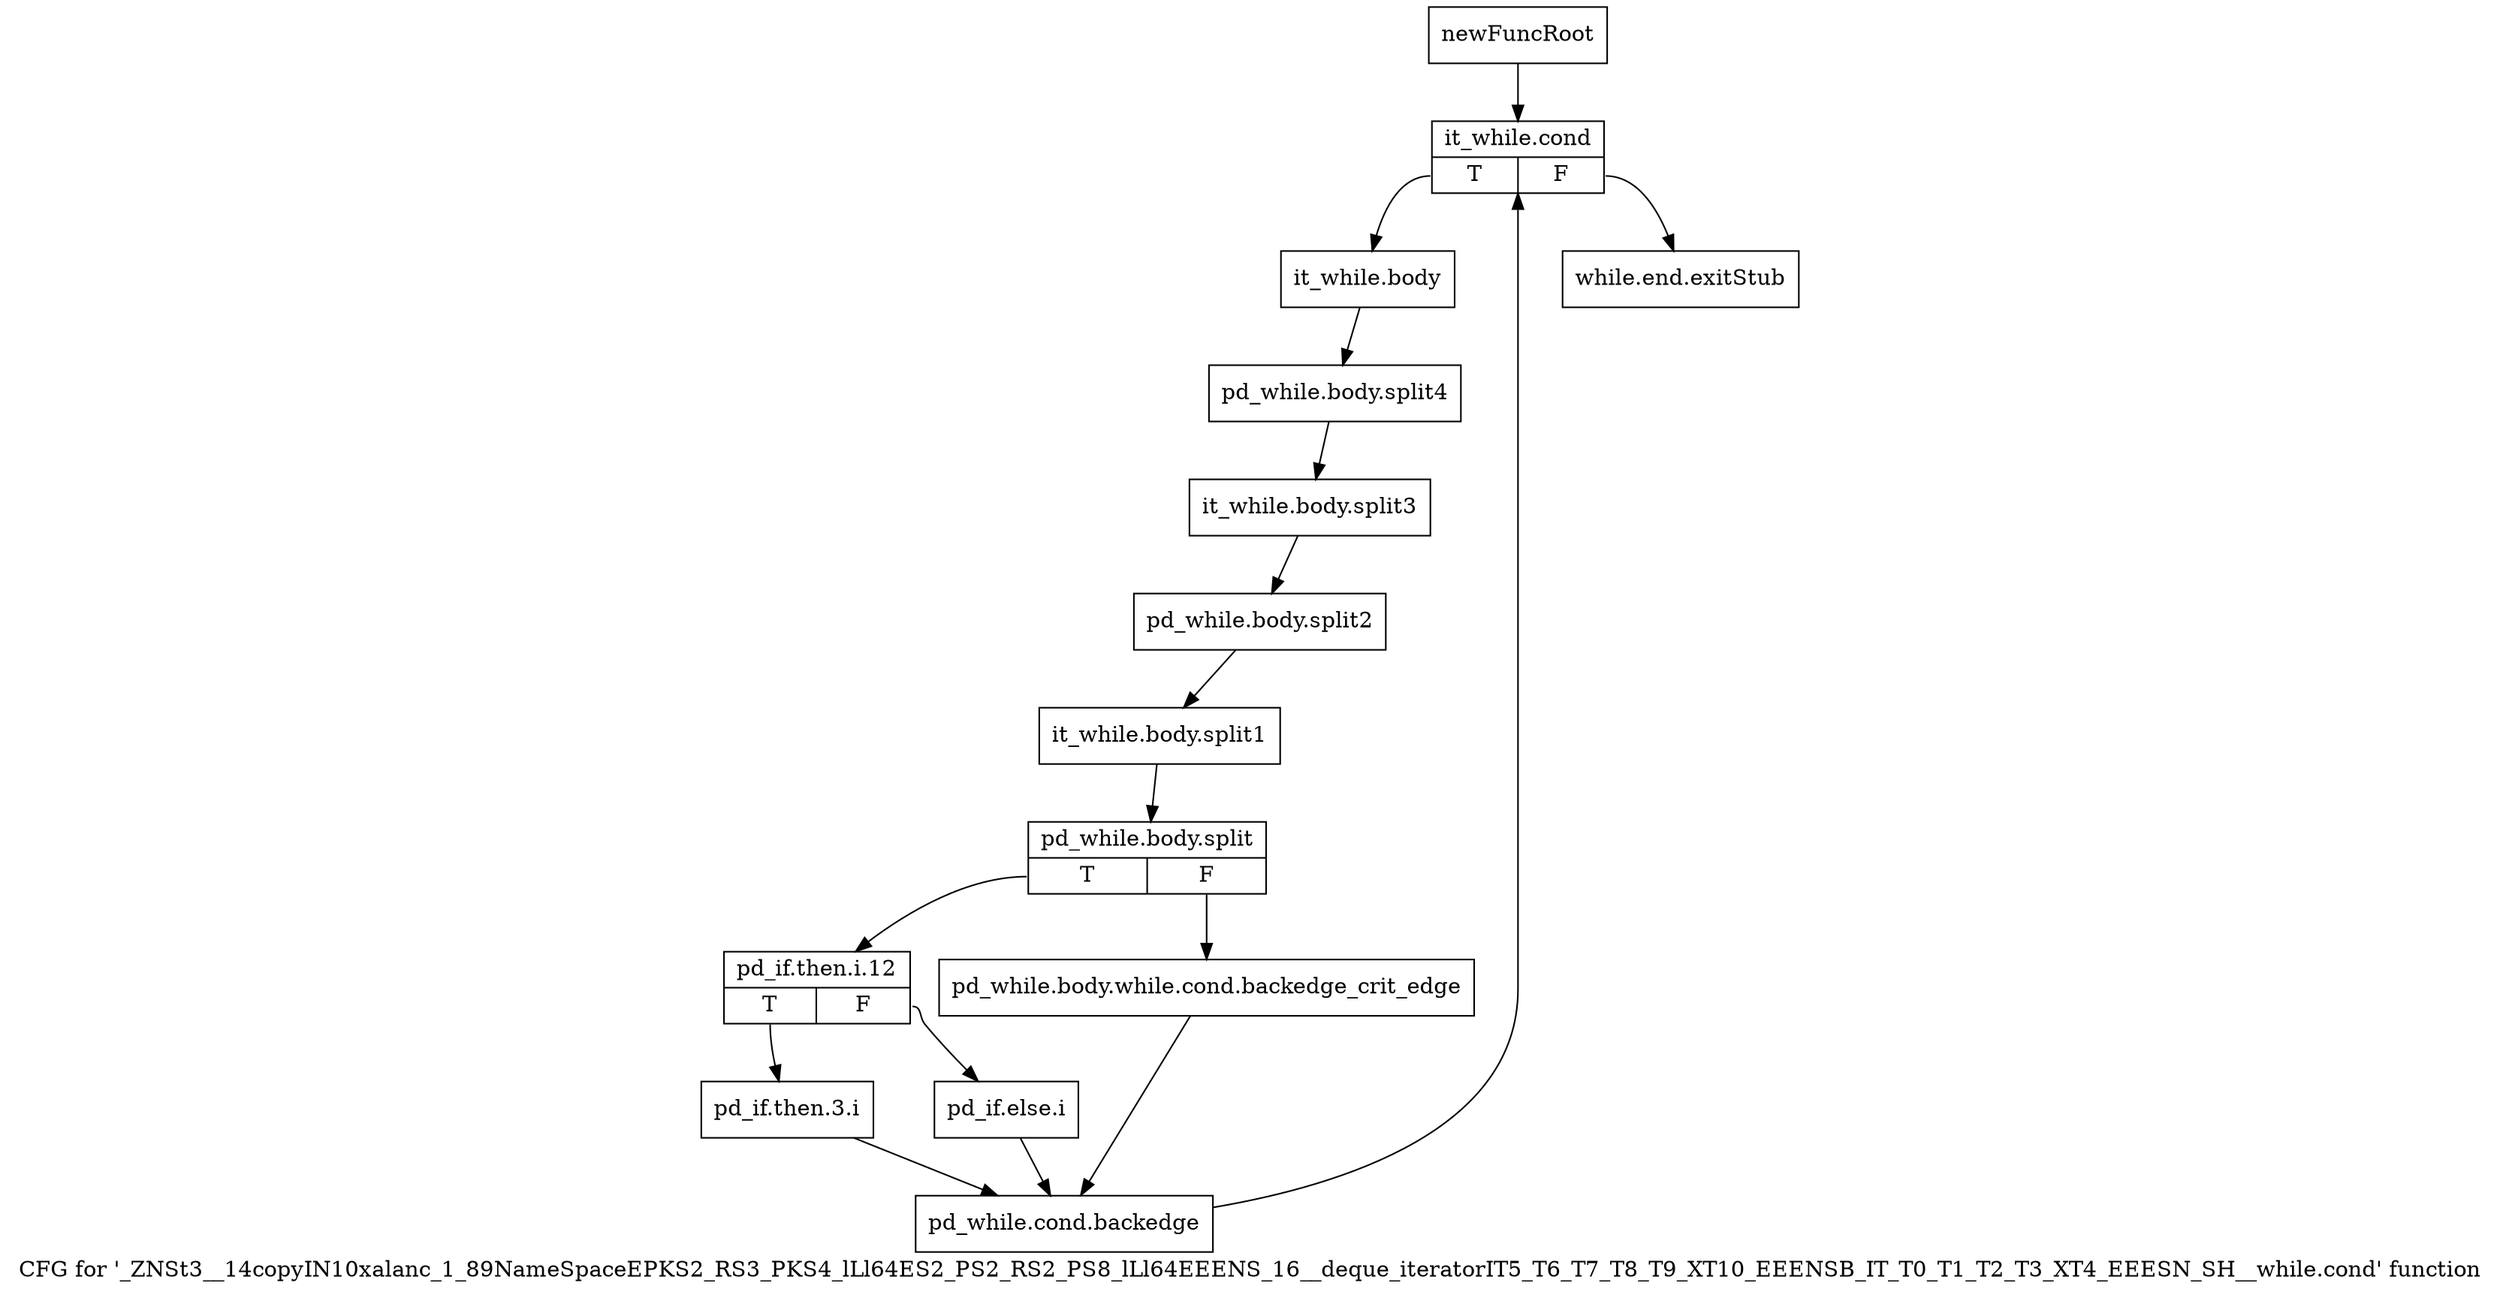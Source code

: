 digraph "CFG for '_ZNSt3__14copyIN10xalanc_1_89NameSpaceEPKS2_RS3_PKS4_lLl64ES2_PS2_RS2_PS8_lLl64EEENS_16__deque_iteratorIT5_T6_T7_T8_T9_XT10_EEENSB_IT_T0_T1_T2_T3_XT4_EEESN_SH__while.cond' function" {
	label="CFG for '_ZNSt3__14copyIN10xalanc_1_89NameSpaceEPKS2_RS3_PKS4_lLl64ES2_PS2_RS2_PS8_lLl64EEENS_16__deque_iteratorIT5_T6_T7_T8_T9_XT10_EEENSB_IT_T0_T1_T2_T3_XT4_EEESN_SH__while.cond' function";

	Node0xa08a0a0 [shape=record,label="{newFuncRoot}"];
	Node0xa08a0a0 -> Node0xa08a140;
	Node0xa08a0f0 [shape=record,label="{while.end.exitStub}"];
	Node0xa08a140 [shape=record,label="{it_while.cond|{<s0>T|<s1>F}}"];
	Node0xa08a140:s0 -> Node0xa08a190;
	Node0xa08a140:s1 -> Node0xa08a0f0;
	Node0xa08a190 [shape=record,label="{it_while.body}"];
	Node0xa08a190 -> Node0xd166340;
	Node0xd166340 [shape=record,label="{pd_while.body.split4}"];
	Node0xd166340 -> Node0xd16d080;
	Node0xd16d080 [shape=record,label="{it_while.body.split3}"];
	Node0xd16d080 -> Node0xd16ce80;
	Node0xd16ce80 [shape=record,label="{pd_while.body.split2}"];
	Node0xd16ce80 -> Node0xd0f7590;
	Node0xd0f7590 [shape=record,label="{it_while.body.split1}"];
	Node0xd0f7590 -> Node0xd15f520;
	Node0xd15f520 [shape=record,label="{pd_while.body.split|{<s0>T|<s1>F}}"];
	Node0xd15f520:s0 -> Node0xa08a230;
	Node0xd15f520:s1 -> Node0xa08a1e0;
	Node0xa08a1e0 [shape=record,label="{pd_while.body.while.cond.backedge_crit_edge}"];
	Node0xa08a1e0 -> Node0xa08a320;
	Node0xa08a230 [shape=record,label="{pd_if.then.i.12|{<s0>T|<s1>F}}"];
	Node0xa08a230:s0 -> Node0xa08a2d0;
	Node0xa08a230:s1 -> Node0xa08a280;
	Node0xa08a280 [shape=record,label="{pd_if.else.i}"];
	Node0xa08a280 -> Node0xa08a320;
	Node0xa08a2d0 [shape=record,label="{pd_if.then.3.i}"];
	Node0xa08a2d0 -> Node0xa08a320;
	Node0xa08a320 [shape=record,label="{pd_while.cond.backedge}"];
	Node0xa08a320 -> Node0xa08a140;
}
